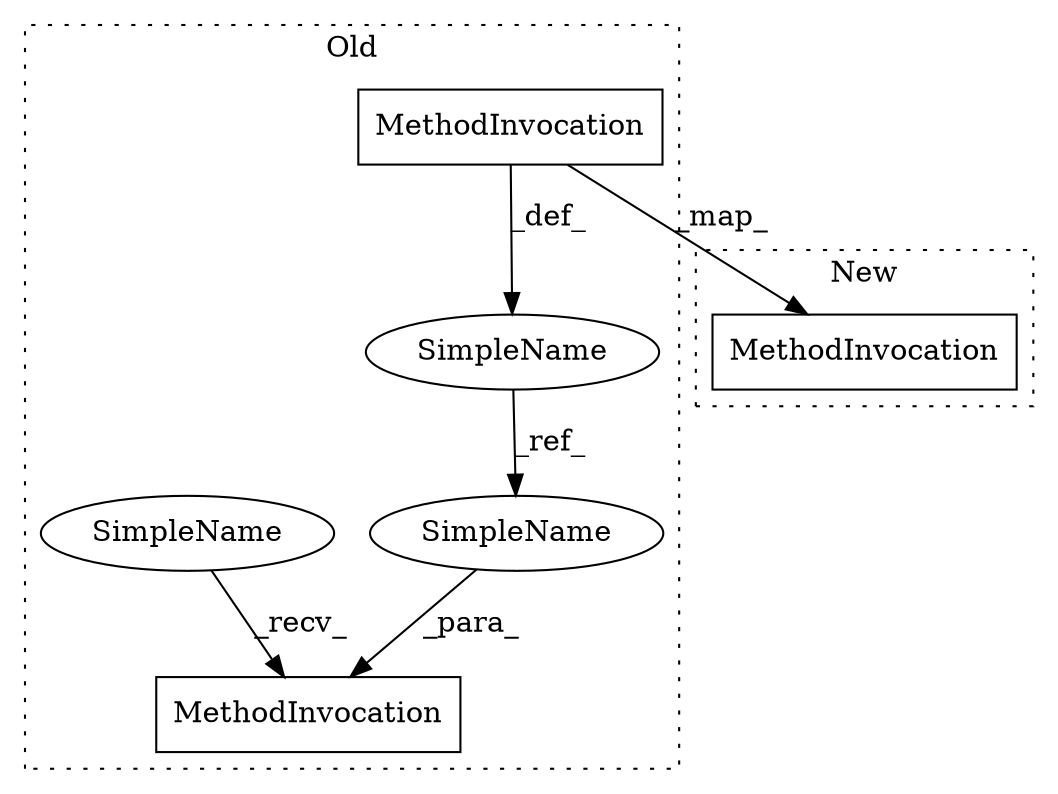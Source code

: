 digraph G {
subgraph cluster0 {
1 [label="MethodInvocation" a="32" s="-1" l="5882" shape="box"];
2 [label="MethodInvocation" a="32" s="5919,5971" l="45,1" shape="box"];
4 [label="SimpleName" a="42" s="5907" l="11" shape="ellipse"];
5 [label="SimpleName" a="42" s="5829" l="7" shape="ellipse"];
6 [label="SimpleName" a="42" s="5964" l="7" shape="ellipse"];
label = "Old";
style="dotted";
}
subgraph cluster1 {
3 [label="MethodInvocation" a="32" s="-1" l="5705" shape="box"];
label = "New";
style="dotted";
}
1 -> 3 [label="_map_"];
1 -> 5 [label="_def_"];
4 -> 2 [label="_recv_"];
5 -> 6 [label="_ref_"];
6 -> 2 [label="_para_"];
}
